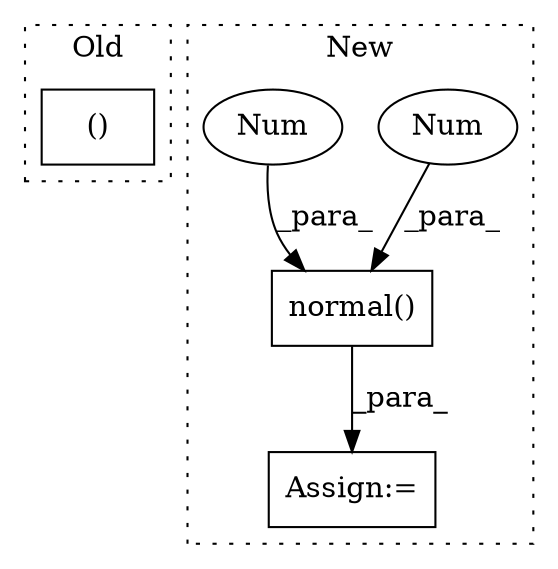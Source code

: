 digraph G {
subgraph cluster0 {
1 [label="()" a="54" s="11235" l="13" shape="box"];
label = "Old";
style="dotted";
}
subgraph cluster1 {
2 [label="normal()" a="75" s="14295,14348" l="17,1" shape="box"];
3 [label="Num" a="76" s="14312" l="1" shape="ellipse"];
4 [label="Num" a="76" s="14347" l="1" shape="ellipse"];
5 [label="Assign:=" a="68" s="14291" l="4" shape="box"];
label = "New";
style="dotted";
}
2 -> 5 [label="_para_"];
3 -> 2 [label="_para_"];
4 -> 2 [label="_para_"];
}